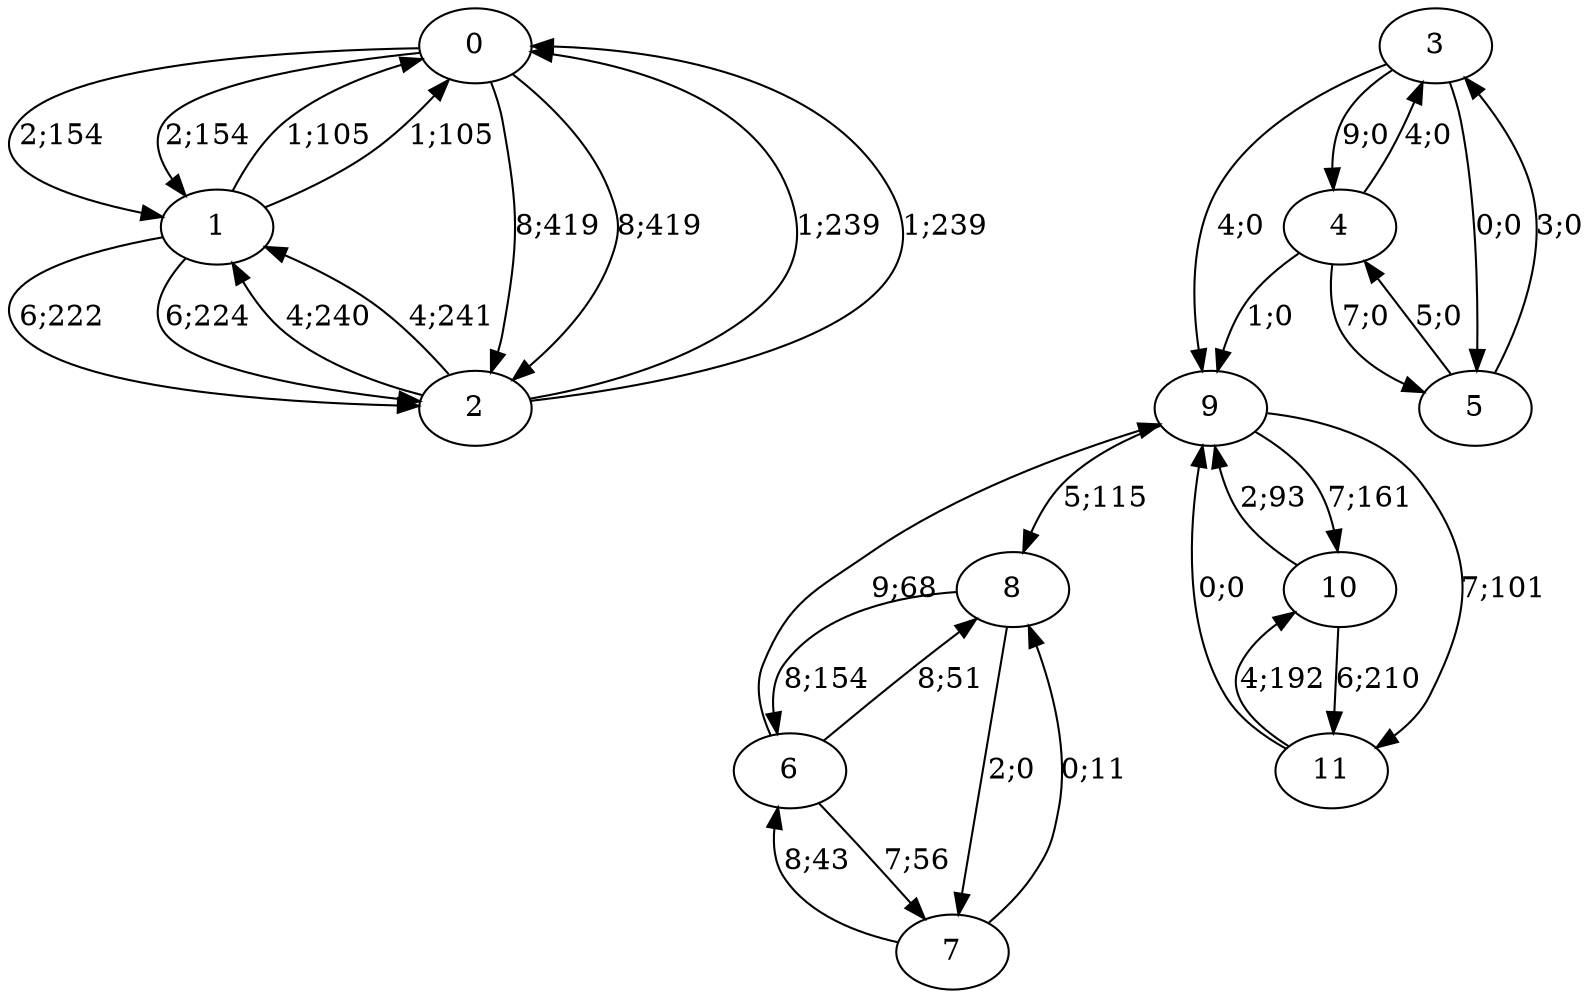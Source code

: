 digraph graph3665 {


0 -> 1 [color=black,label="2;154"]
0 -> 2 [color=black,label="8;419"]


1 -> 0 [color=black,label="1;105"]
1 -> 2 [color=black,label="6;222"]


2 -> 0 [color=black,label="1;239"]
2 -> 1 [color=black,label="4;240"]






































9 -> 8 [color=black,label="5;115"]
9 -> 10 [color=black,label="7;161"]
9 -> 11 [color=black,label="7;101"]


10 -> 9 [color=black,label="2;93"]
10 -> 11 [color=black,label="6;210"]


11 -> 9 [color=black,label="0;0"]
11 -> 10 [color=black,label="4;192"]














6 -> 9 [color=black,label="9;68"]
6 -> 7 [color=black,label="7;56"]
6 -> 8 [color=black,label="8;51"]


7 -> 6 [color=black,label="8;43"]
7 -> 8 [color=black,label="0;11"]


8 -> 6 [color=black,label="8;154"]
8 -> 7 [color=black,label="2;0"]














3 -> 9 [color=black,label="4;0"]
3 -> 4 [color=black,label="9;0"]
3 -> 5 [color=black,label="0;0"]


4 -> 9 [color=black,label="1;0"]
4 -> 3 [color=black,label="4;0"]
4 -> 5 [color=black,label="7;0"]


5 -> 3 [color=black,label="3;0"]
5 -> 4 [color=black,label="5;0"]














0 -> 1 [color=black,label="2;154"]
0 -> 2 [color=black,label="8;419"]


1 -> 0 [color=black,label="1;105"]
1 -> 2 [color=black,label="6;224"]


2 -> 0 [color=black,label="1;239"]
2 -> 1 [color=black,label="4;241"]



















}